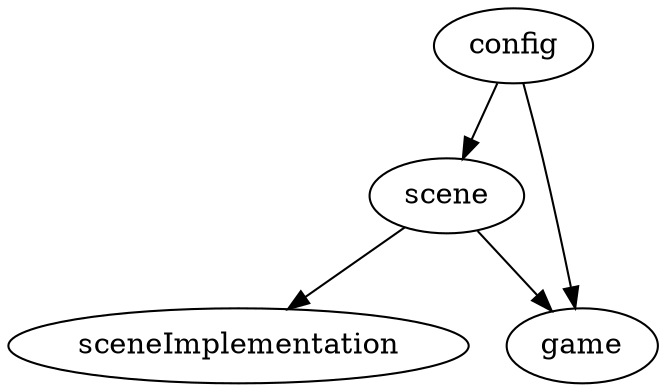 digraph {
    // Ok if we keep the game config and the main loop seperate it means that nothing needs to depend on the main loop
    // part which is good because it will depend on pretty much everything.
    scene -> sceneImplementation
    scene -> game
    config -> scene
    config -> game
}
